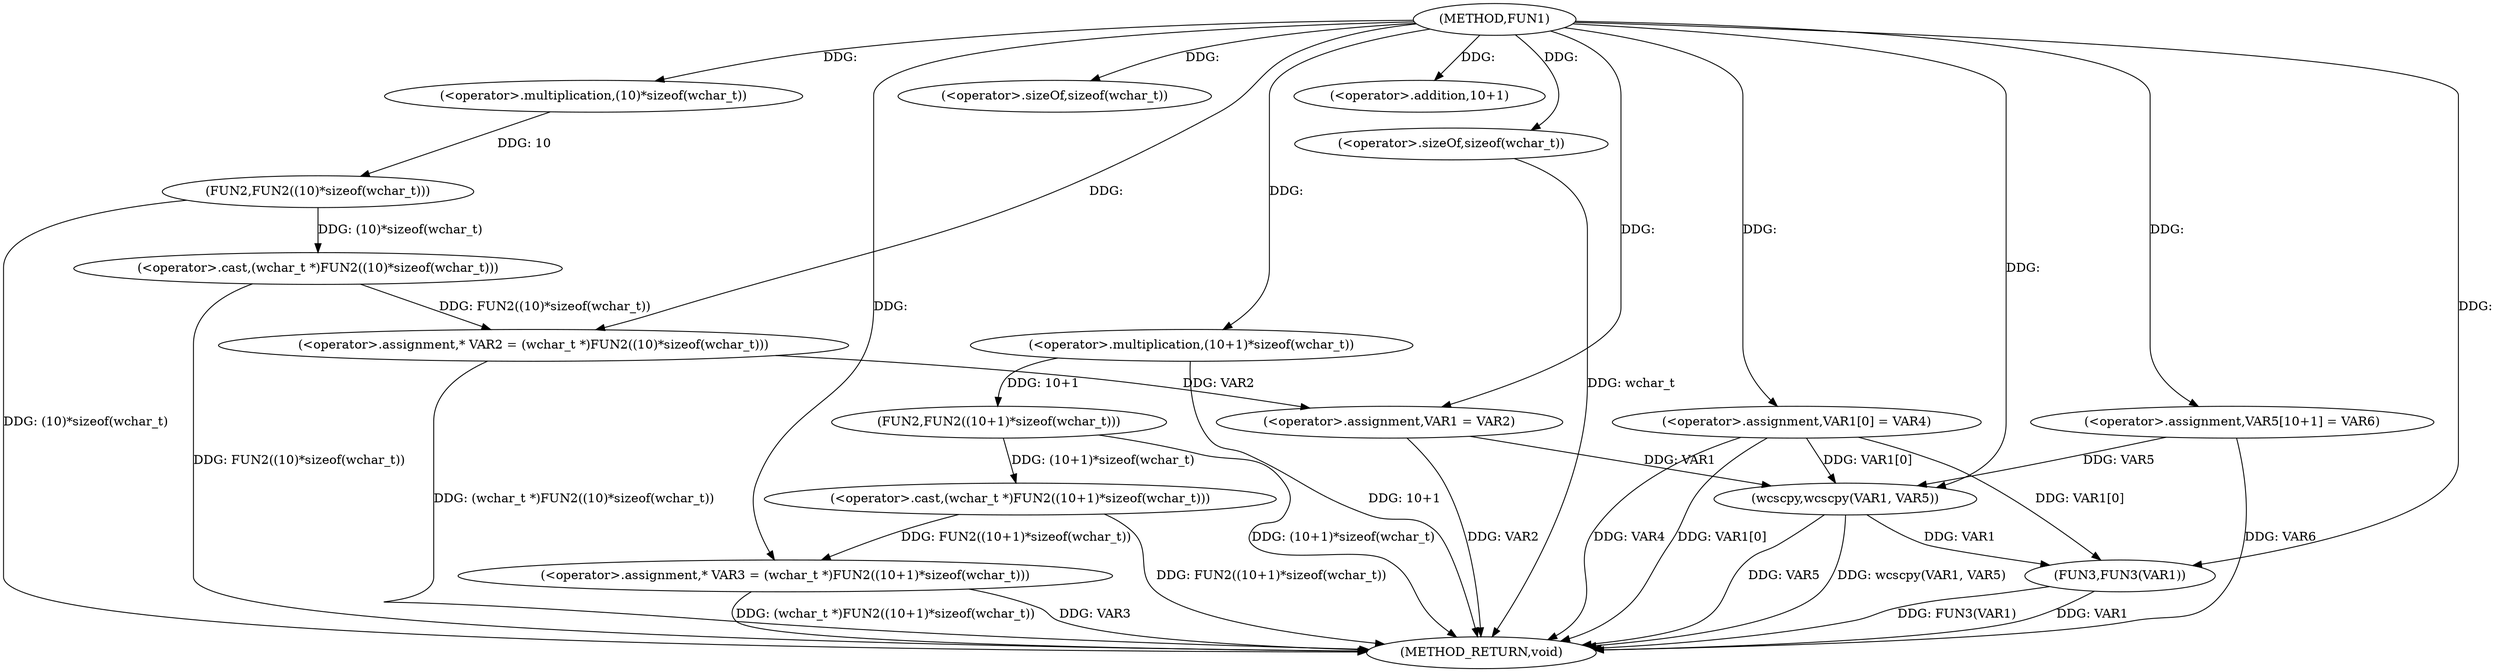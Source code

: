 digraph FUN1 {  
"1000100" [label = "(METHOD,FUN1)" ]
"1000143" [label = "(METHOD_RETURN,void)" ]
"1000104" [label = "(<operator>.assignment,* VAR2 = (wchar_t *)FUN2((10)*sizeof(wchar_t)))" ]
"1000106" [label = "(<operator>.cast,(wchar_t *)FUN2((10)*sizeof(wchar_t)))" ]
"1000108" [label = "(FUN2,FUN2((10)*sizeof(wchar_t)))" ]
"1000109" [label = "(<operator>.multiplication,(10)*sizeof(wchar_t))" ]
"1000111" [label = "(<operator>.sizeOf,sizeof(wchar_t))" ]
"1000114" [label = "(<operator>.assignment,* VAR3 = (wchar_t *)FUN2((10+1)*sizeof(wchar_t)))" ]
"1000116" [label = "(<operator>.cast,(wchar_t *)FUN2((10+1)*sizeof(wchar_t)))" ]
"1000118" [label = "(FUN2,FUN2((10+1)*sizeof(wchar_t)))" ]
"1000119" [label = "(<operator>.multiplication,(10+1)*sizeof(wchar_t))" ]
"1000120" [label = "(<operator>.addition,10+1)" ]
"1000123" [label = "(<operator>.sizeOf,sizeof(wchar_t))" ]
"1000125" [label = "(<operator>.assignment,VAR1 = VAR2)" ]
"1000128" [label = "(<operator>.assignment,VAR1[0] = VAR4)" ]
"1000135" [label = "(<operator>.assignment,VAR5[10+1] = VAR6)" ]
"1000138" [label = "(wcscpy,wcscpy(VAR1, VAR5))" ]
"1000141" [label = "(FUN3,FUN3(VAR1))" ]
  "1000141" -> "1000143"  [ label = "DDG: VAR1"] 
  "1000106" -> "1000143"  [ label = "DDG: FUN2((10)*sizeof(wchar_t))"] 
  "1000138" -> "1000143"  [ label = "DDG: VAR5"] 
  "1000128" -> "1000143"  [ label = "DDG: VAR1[0]"] 
  "1000114" -> "1000143"  [ label = "DDG: VAR3"] 
  "1000125" -> "1000143"  [ label = "DDG: VAR2"] 
  "1000116" -> "1000143"  [ label = "DDG: FUN2((10+1)*sizeof(wchar_t))"] 
  "1000118" -> "1000143"  [ label = "DDG: (10+1)*sizeof(wchar_t)"] 
  "1000114" -> "1000143"  [ label = "DDG: (wchar_t *)FUN2((10+1)*sizeof(wchar_t))"] 
  "1000123" -> "1000143"  [ label = "DDG: wchar_t"] 
  "1000128" -> "1000143"  [ label = "DDG: VAR4"] 
  "1000141" -> "1000143"  [ label = "DDG: FUN3(VAR1)"] 
  "1000119" -> "1000143"  [ label = "DDG: 10+1"] 
  "1000138" -> "1000143"  [ label = "DDG: wcscpy(VAR1, VAR5)"] 
  "1000135" -> "1000143"  [ label = "DDG: VAR6"] 
  "1000104" -> "1000143"  [ label = "DDG: (wchar_t *)FUN2((10)*sizeof(wchar_t))"] 
  "1000108" -> "1000143"  [ label = "DDG: (10)*sizeof(wchar_t)"] 
  "1000106" -> "1000104"  [ label = "DDG: FUN2((10)*sizeof(wchar_t))"] 
  "1000100" -> "1000104"  [ label = "DDG: "] 
  "1000108" -> "1000106"  [ label = "DDG: (10)*sizeof(wchar_t)"] 
  "1000109" -> "1000108"  [ label = "DDG: 10"] 
  "1000100" -> "1000109"  [ label = "DDG: "] 
  "1000100" -> "1000111"  [ label = "DDG: "] 
  "1000116" -> "1000114"  [ label = "DDG: FUN2((10+1)*sizeof(wchar_t))"] 
  "1000100" -> "1000114"  [ label = "DDG: "] 
  "1000118" -> "1000116"  [ label = "DDG: (10+1)*sizeof(wchar_t)"] 
  "1000119" -> "1000118"  [ label = "DDG: 10+1"] 
  "1000100" -> "1000119"  [ label = "DDG: "] 
  "1000100" -> "1000120"  [ label = "DDG: "] 
  "1000100" -> "1000123"  [ label = "DDG: "] 
  "1000104" -> "1000125"  [ label = "DDG: VAR2"] 
  "1000100" -> "1000125"  [ label = "DDG: "] 
  "1000100" -> "1000128"  [ label = "DDG: "] 
  "1000100" -> "1000135"  [ label = "DDG: "] 
  "1000125" -> "1000138"  [ label = "DDG: VAR1"] 
  "1000128" -> "1000138"  [ label = "DDG: VAR1[0]"] 
  "1000100" -> "1000138"  [ label = "DDG: "] 
  "1000135" -> "1000138"  [ label = "DDG: VAR5"] 
  "1000138" -> "1000141"  [ label = "DDG: VAR1"] 
  "1000128" -> "1000141"  [ label = "DDG: VAR1[0]"] 
  "1000100" -> "1000141"  [ label = "DDG: "] 
}
